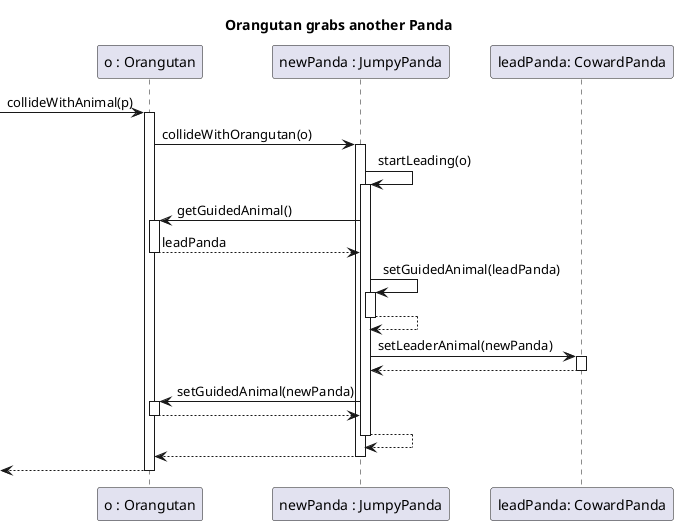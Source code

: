 @startuml
participant "o : Orangutan" as o
participant "newPanda : JumpyPanda" as newPanda
participant "leadPanda: CowardPanda" as leadPanda
title Orangutan grabs another Panda
[-> o: collideWithAnimal(p)
activate o

o-> newPanda ++ : collideWithOrangutan(o)
newPanda->newPanda ++ : startLeading(o)
newPanda->o++: getGuidedAnimal()
o-->newPanda--: leadPanda


newPanda->newPanda ++ : setGuidedAnimal(leadPanda)
newPanda--> newPanda -- :
newPanda->leadPanda ++ : setLeaderAnimal(newPanda)
leadPanda-->newPanda --

newPanda->o ++: setGuidedAnimal(newPanda)
o-->newPanda --
newPanda-->newPanda --
newPanda -->o --

[<--o
deactivate o

@enduml